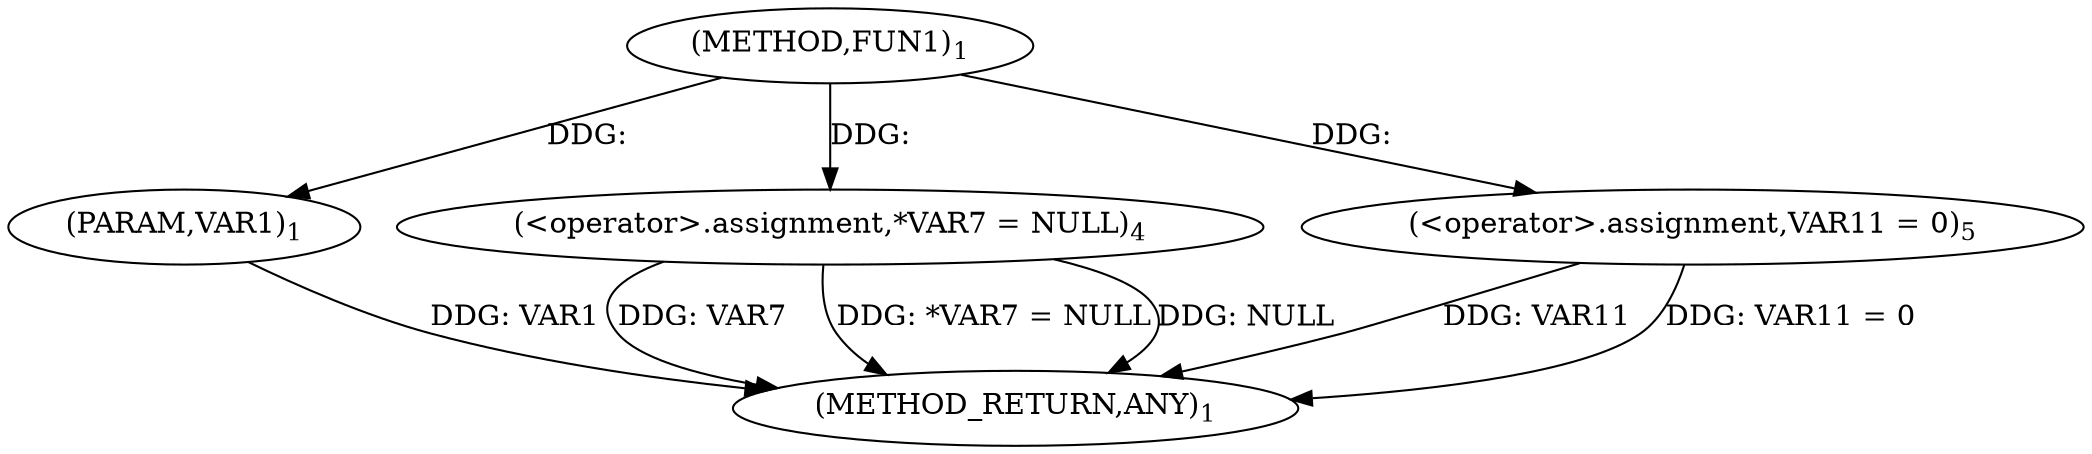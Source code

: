 digraph "FUN1" {  
"8" [label = <(METHOD,FUN1)<SUB>1</SUB>> ]
"31" [label = <(METHOD_RETURN,ANY)<SUB>1</SUB>> ]
"9" [label = <(PARAM,VAR1)<SUB>1</SUB>> ]
"16" [label = <(&lt;operator&gt;.assignment,*VAR7 = NULL)<SUB>4</SUB>> ]
"23" [label = <(&lt;operator&gt;.assignment,VAR11 = 0)<SUB>5</SUB>> ]
  "9" -> "31"  [ label = "DDG: VAR1"] 
  "16" -> "31"  [ label = "DDG: VAR7"] 
  "16" -> "31"  [ label = "DDG: *VAR7 = NULL"] 
  "23" -> "31"  [ label = "DDG: VAR11"] 
  "23" -> "31"  [ label = "DDG: VAR11 = 0"] 
  "16" -> "31"  [ label = "DDG: NULL"] 
  "8" -> "9"  [ label = "DDG: "] 
  "8" -> "16"  [ label = "DDG: "] 
  "8" -> "23"  [ label = "DDG: "] 
}
